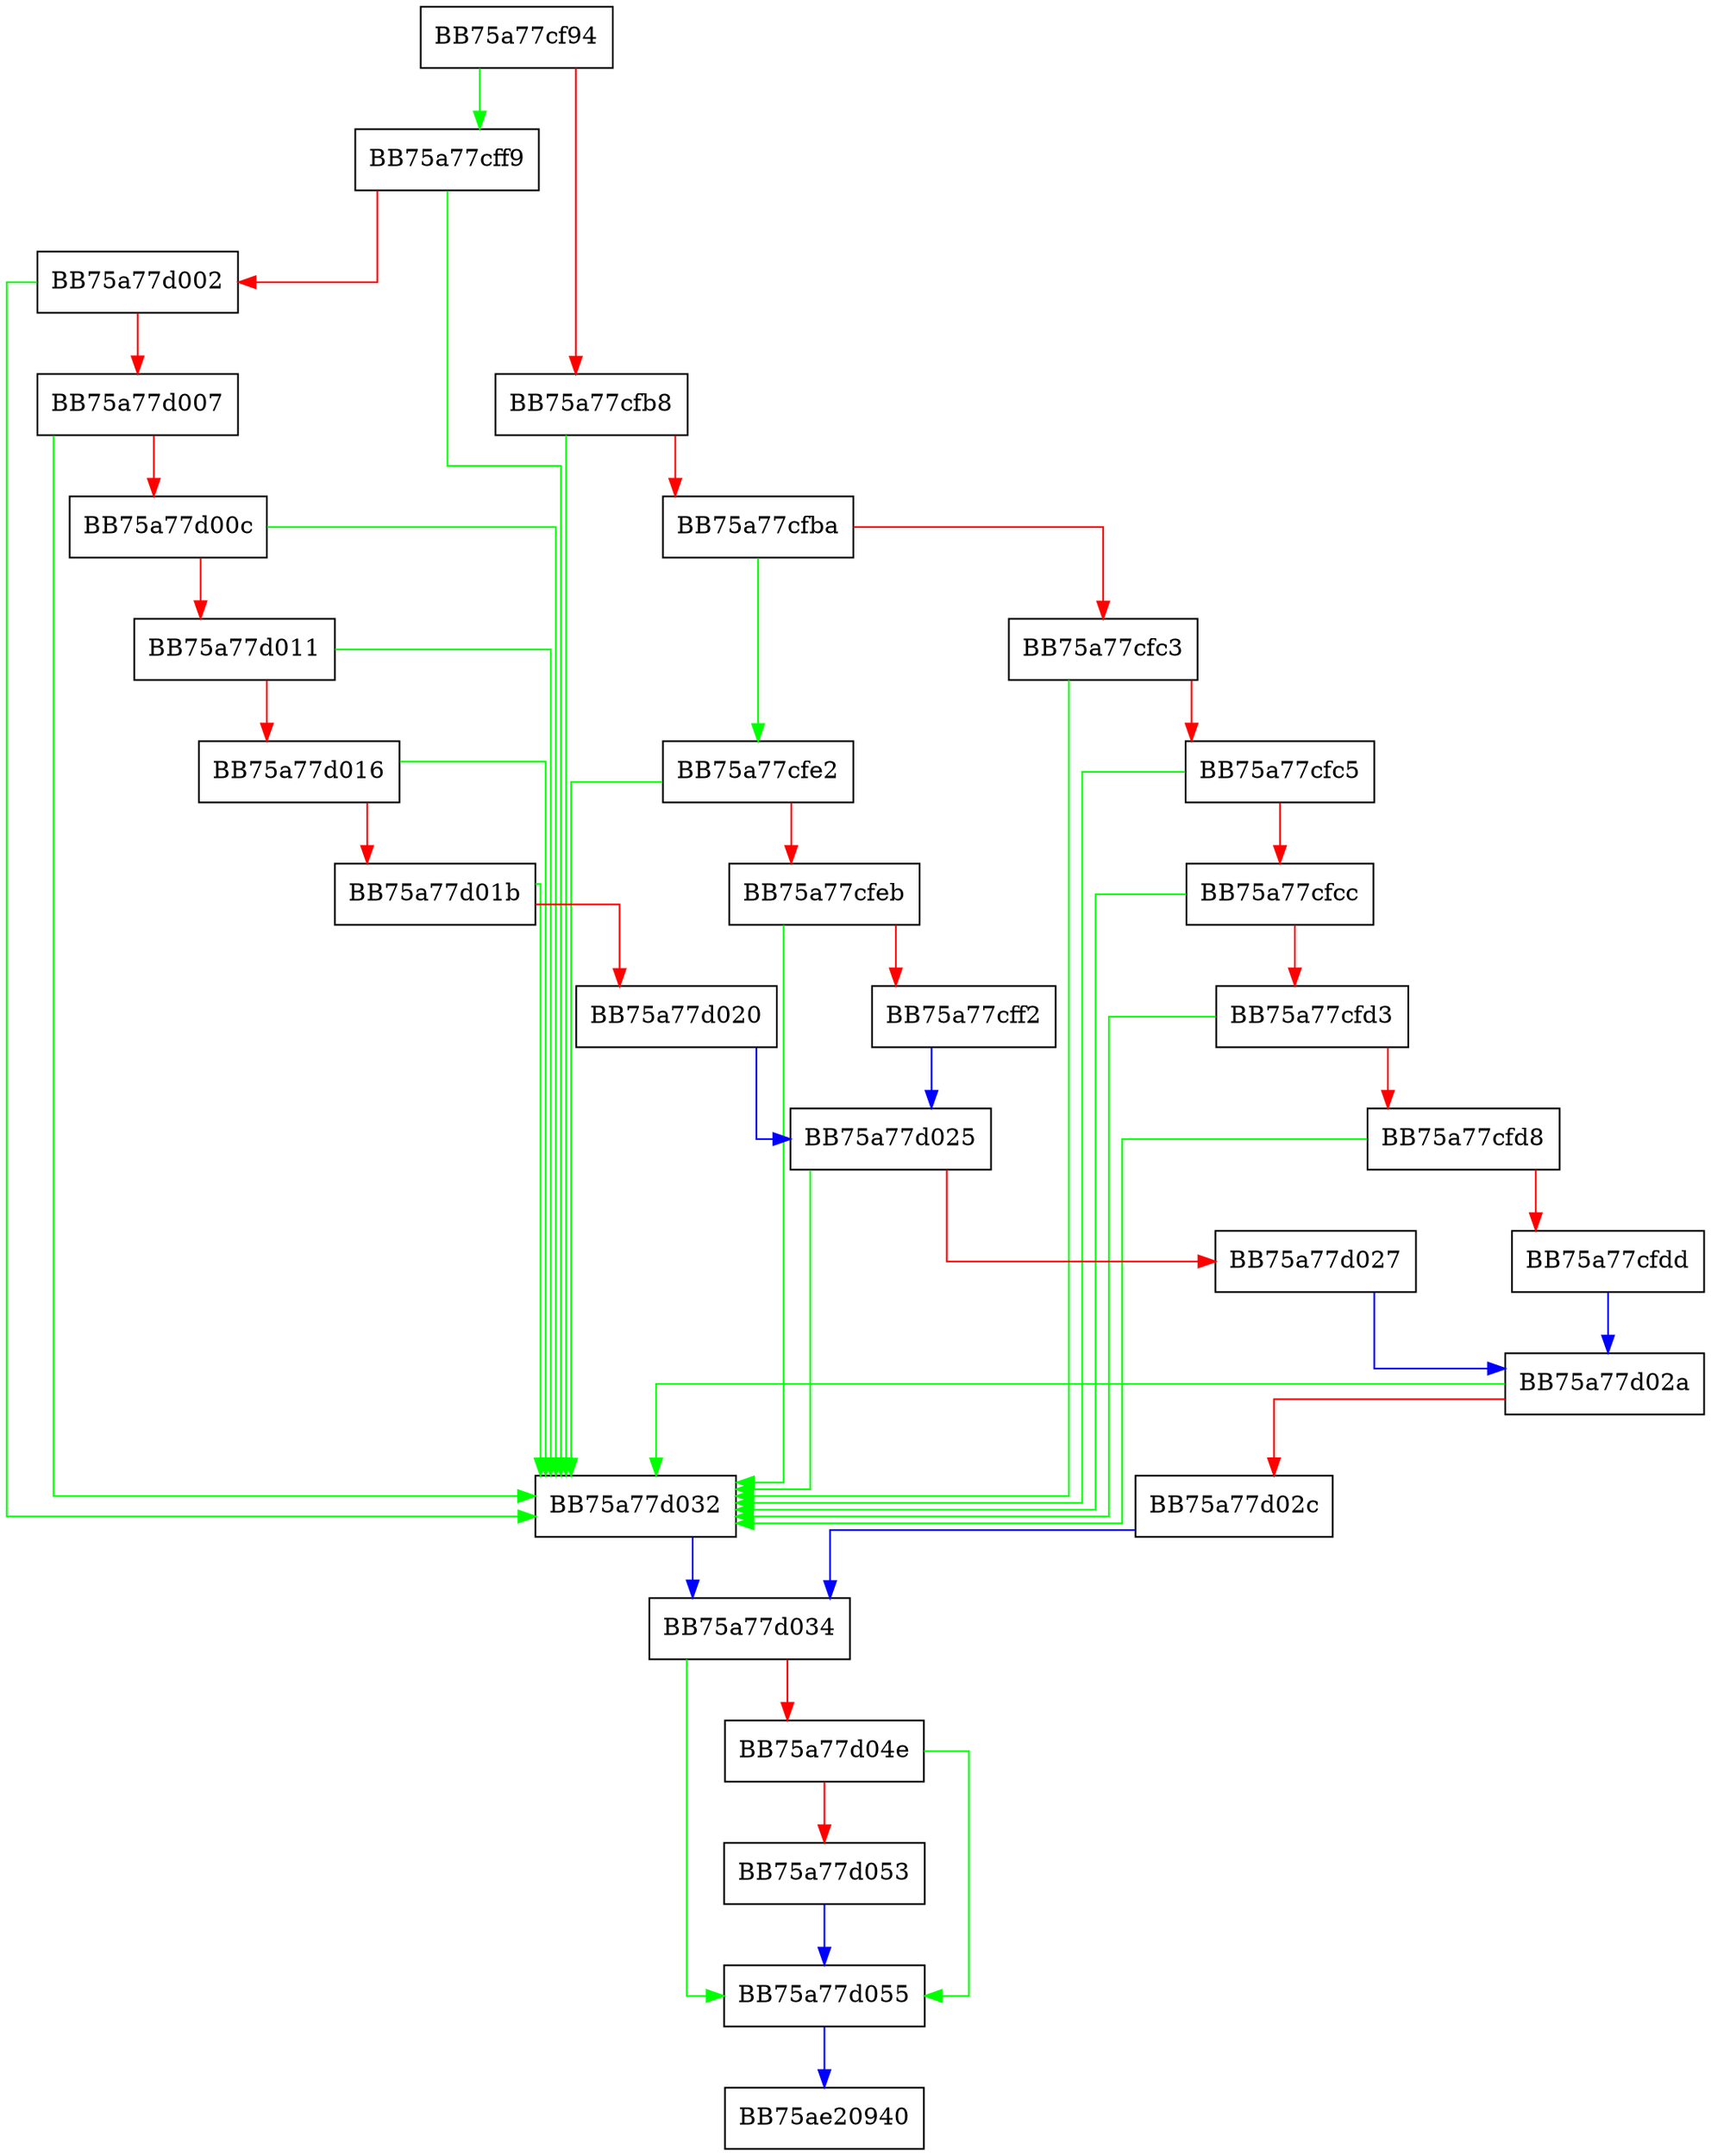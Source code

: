 digraph __acrt_WideCharToMultiByte {
  node [shape="box"];
  graph [splines=ortho];
  BB75a77cf94 -> BB75a77cff9 [color="green"];
  BB75a77cf94 -> BB75a77cfb8 [color="red"];
  BB75a77cfb8 -> BB75a77d032 [color="green"];
  BB75a77cfb8 -> BB75a77cfba [color="red"];
  BB75a77cfba -> BB75a77cfe2 [color="green"];
  BB75a77cfba -> BB75a77cfc3 [color="red"];
  BB75a77cfc3 -> BB75a77d032 [color="green"];
  BB75a77cfc3 -> BB75a77cfc5 [color="red"];
  BB75a77cfc5 -> BB75a77d032 [color="green"];
  BB75a77cfc5 -> BB75a77cfcc [color="red"];
  BB75a77cfcc -> BB75a77d032 [color="green"];
  BB75a77cfcc -> BB75a77cfd3 [color="red"];
  BB75a77cfd3 -> BB75a77d032 [color="green"];
  BB75a77cfd3 -> BB75a77cfd8 [color="red"];
  BB75a77cfd8 -> BB75a77d032 [color="green"];
  BB75a77cfd8 -> BB75a77cfdd [color="red"];
  BB75a77cfdd -> BB75a77d02a [color="blue"];
  BB75a77cfe2 -> BB75a77d032 [color="green"];
  BB75a77cfe2 -> BB75a77cfeb [color="red"];
  BB75a77cfeb -> BB75a77d032 [color="green"];
  BB75a77cfeb -> BB75a77cff2 [color="red"];
  BB75a77cff2 -> BB75a77d025 [color="blue"];
  BB75a77cff9 -> BB75a77d032 [color="green"];
  BB75a77cff9 -> BB75a77d002 [color="red"];
  BB75a77d002 -> BB75a77d032 [color="green"];
  BB75a77d002 -> BB75a77d007 [color="red"];
  BB75a77d007 -> BB75a77d032 [color="green"];
  BB75a77d007 -> BB75a77d00c [color="red"];
  BB75a77d00c -> BB75a77d032 [color="green"];
  BB75a77d00c -> BB75a77d011 [color="red"];
  BB75a77d011 -> BB75a77d032 [color="green"];
  BB75a77d011 -> BB75a77d016 [color="red"];
  BB75a77d016 -> BB75a77d032 [color="green"];
  BB75a77d016 -> BB75a77d01b [color="red"];
  BB75a77d01b -> BB75a77d032 [color="green"];
  BB75a77d01b -> BB75a77d020 [color="red"];
  BB75a77d020 -> BB75a77d025 [color="blue"];
  BB75a77d025 -> BB75a77d032 [color="green"];
  BB75a77d025 -> BB75a77d027 [color="red"];
  BB75a77d027 -> BB75a77d02a [color="blue"];
  BB75a77d02a -> BB75a77d032 [color="green"];
  BB75a77d02a -> BB75a77d02c [color="red"];
  BB75a77d02c -> BB75a77d034 [color="blue"];
  BB75a77d032 -> BB75a77d034 [color="blue"];
  BB75a77d034 -> BB75a77d055 [color="green"];
  BB75a77d034 -> BB75a77d04e [color="red"];
  BB75a77d04e -> BB75a77d055 [color="green"];
  BB75a77d04e -> BB75a77d053 [color="red"];
  BB75a77d053 -> BB75a77d055 [color="blue"];
  BB75a77d055 -> BB75ae20940 [color="blue"];
}